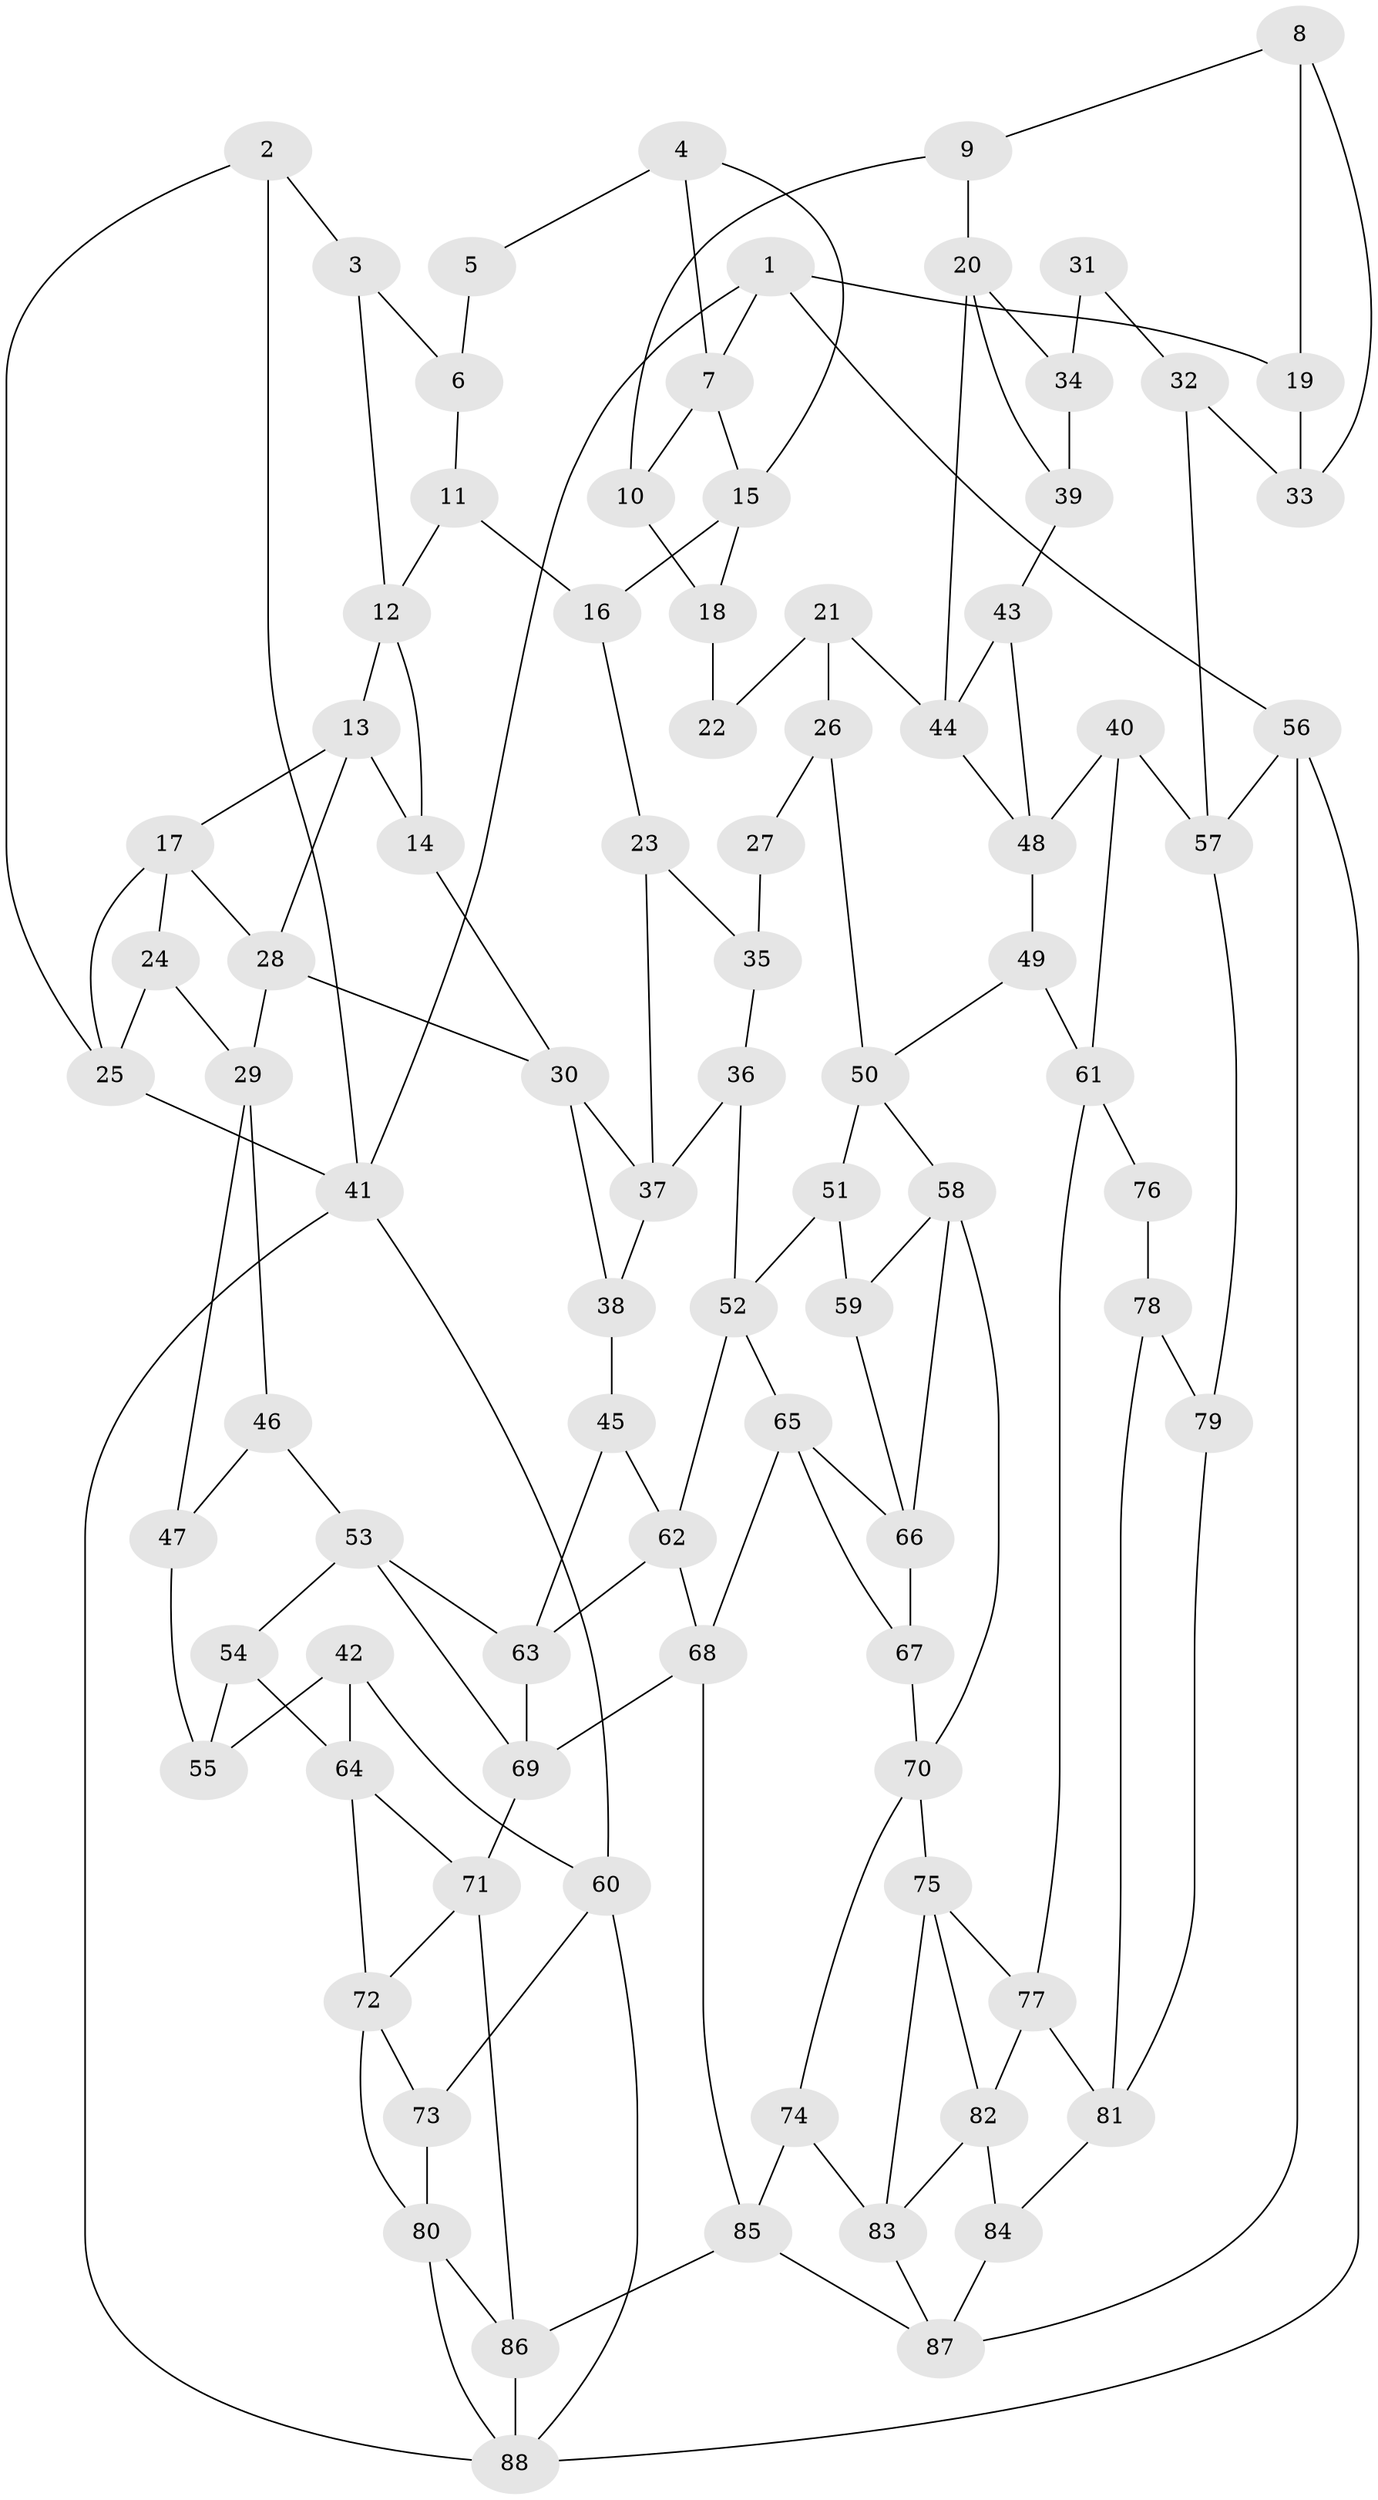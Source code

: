 // original degree distribution, {3: 0.02054794520547945, 4: 0.2328767123287671, 6: 0.2328767123287671, 5: 0.5136986301369864}
// Generated by graph-tools (version 1.1) at 2025/38/03/04/25 23:38:34]
// undirected, 88 vertices, 152 edges
graph export_dot {
  node [color=gray90,style=filled];
  1;
  2;
  3;
  4;
  5;
  6;
  7;
  8;
  9;
  10;
  11;
  12;
  13;
  14;
  15;
  16;
  17;
  18;
  19;
  20;
  21;
  22;
  23;
  24;
  25;
  26;
  27;
  28;
  29;
  30;
  31;
  32;
  33;
  34;
  35;
  36;
  37;
  38;
  39;
  40;
  41;
  42;
  43;
  44;
  45;
  46;
  47;
  48;
  49;
  50;
  51;
  52;
  53;
  54;
  55;
  56;
  57;
  58;
  59;
  60;
  61;
  62;
  63;
  64;
  65;
  66;
  67;
  68;
  69;
  70;
  71;
  72;
  73;
  74;
  75;
  76;
  77;
  78;
  79;
  80;
  81;
  82;
  83;
  84;
  85;
  86;
  87;
  88;
  1 -- 7 [weight=1.0];
  1 -- 19 [weight=2.0];
  1 -- 41 [weight=1.0];
  1 -- 56 [weight=1.0];
  2 -- 3 [weight=1.0];
  2 -- 25 [weight=1.0];
  2 -- 41 [weight=1.0];
  3 -- 6 [weight=1.0];
  3 -- 12 [weight=1.0];
  4 -- 5 [weight=1.0];
  4 -- 7 [weight=1.0];
  4 -- 15 [weight=1.0];
  5 -- 6 [weight=2.0];
  6 -- 11 [weight=1.0];
  7 -- 10 [weight=1.0];
  7 -- 15 [weight=1.0];
  8 -- 9 [weight=1.0];
  8 -- 19 [weight=1.0];
  8 -- 33 [weight=1.0];
  9 -- 10 [weight=1.0];
  9 -- 20 [weight=1.0];
  10 -- 18 [weight=1.0];
  11 -- 12 [weight=1.0];
  11 -- 16 [weight=1.0];
  12 -- 13 [weight=1.0];
  12 -- 14 [weight=1.0];
  13 -- 14 [weight=1.0];
  13 -- 17 [weight=1.0];
  13 -- 28 [weight=1.0];
  14 -- 30 [weight=1.0];
  15 -- 16 [weight=1.0];
  15 -- 18 [weight=1.0];
  16 -- 23 [weight=1.0];
  17 -- 24 [weight=1.0];
  17 -- 25 [weight=1.0];
  17 -- 28 [weight=1.0];
  18 -- 22 [weight=2.0];
  19 -- 33 [weight=1.0];
  20 -- 34 [weight=1.0];
  20 -- 39 [weight=1.0];
  20 -- 44 [weight=1.0];
  21 -- 22 [weight=1.0];
  21 -- 26 [weight=1.0];
  21 -- 44 [weight=1.0];
  23 -- 35 [weight=1.0];
  23 -- 37 [weight=1.0];
  24 -- 25 [weight=1.0];
  24 -- 29 [weight=1.0];
  25 -- 41 [weight=1.0];
  26 -- 27 [weight=1.0];
  26 -- 50 [weight=1.0];
  27 -- 35 [weight=2.0];
  28 -- 29 [weight=1.0];
  28 -- 30 [weight=1.0];
  29 -- 46 [weight=1.0];
  29 -- 47 [weight=1.0];
  30 -- 37 [weight=1.0];
  30 -- 38 [weight=1.0];
  31 -- 32 [weight=1.0];
  31 -- 34 [weight=2.0];
  32 -- 33 [weight=1.0];
  32 -- 57 [weight=1.0];
  34 -- 39 [weight=1.0];
  35 -- 36 [weight=1.0];
  36 -- 37 [weight=1.0];
  36 -- 52 [weight=1.0];
  37 -- 38 [weight=1.0];
  38 -- 45 [weight=1.0];
  39 -- 43 [weight=2.0];
  40 -- 48 [weight=1.0];
  40 -- 57 [weight=1.0];
  40 -- 61 [weight=1.0];
  41 -- 60 [weight=1.0];
  41 -- 88 [weight=1.0];
  42 -- 55 [weight=1.0];
  42 -- 60 [weight=1.0];
  42 -- 64 [weight=1.0];
  43 -- 44 [weight=1.0];
  43 -- 48 [weight=1.0];
  44 -- 48 [weight=1.0];
  45 -- 62 [weight=1.0];
  45 -- 63 [weight=1.0];
  46 -- 47 [weight=1.0];
  46 -- 53 [weight=1.0];
  47 -- 55 [weight=2.0];
  48 -- 49 [weight=1.0];
  49 -- 50 [weight=1.0];
  49 -- 61 [weight=1.0];
  50 -- 51 [weight=1.0];
  50 -- 58 [weight=1.0];
  51 -- 52 [weight=1.0];
  51 -- 59 [weight=2.0];
  52 -- 62 [weight=1.0];
  52 -- 65 [weight=1.0];
  53 -- 54 [weight=1.0];
  53 -- 63 [weight=1.0];
  53 -- 69 [weight=1.0];
  54 -- 55 [weight=1.0];
  54 -- 64 [weight=1.0];
  56 -- 57 [weight=1.0];
  56 -- 87 [weight=1.0];
  56 -- 88 [weight=1.0];
  57 -- 79 [weight=1.0];
  58 -- 59 [weight=1.0];
  58 -- 66 [weight=1.0];
  58 -- 70 [weight=1.0];
  59 -- 66 [weight=1.0];
  60 -- 73 [weight=1.0];
  60 -- 88 [weight=1.0];
  61 -- 76 [weight=1.0];
  61 -- 77 [weight=1.0];
  62 -- 63 [weight=1.0];
  62 -- 68 [weight=1.0];
  63 -- 69 [weight=1.0];
  64 -- 71 [weight=1.0];
  64 -- 72 [weight=1.0];
  65 -- 66 [weight=1.0];
  65 -- 67 [weight=1.0];
  65 -- 68 [weight=1.0];
  66 -- 67 [weight=1.0];
  67 -- 70 [weight=1.0];
  68 -- 69 [weight=1.0];
  68 -- 85 [weight=1.0];
  69 -- 71 [weight=1.0];
  70 -- 74 [weight=1.0];
  70 -- 75 [weight=1.0];
  71 -- 72 [weight=1.0];
  71 -- 86 [weight=1.0];
  72 -- 73 [weight=1.0];
  72 -- 80 [weight=1.0];
  73 -- 80 [weight=1.0];
  74 -- 83 [weight=1.0];
  74 -- 85 [weight=1.0];
  75 -- 77 [weight=1.0];
  75 -- 82 [weight=1.0];
  75 -- 83 [weight=1.0];
  76 -- 78 [weight=2.0];
  77 -- 81 [weight=1.0];
  77 -- 82 [weight=1.0];
  78 -- 79 [weight=1.0];
  78 -- 81 [weight=1.0];
  79 -- 81 [weight=1.0];
  80 -- 86 [weight=1.0];
  80 -- 88 [weight=1.0];
  81 -- 84 [weight=1.0];
  82 -- 83 [weight=1.0];
  82 -- 84 [weight=1.0];
  83 -- 87 [weight=1.0];
  84 -- 87 [weight=1.0];
  85 -- 86 [weight=1.0];
  85 -- 87 [weight=1.0];
  86 -- 88 [weight=1.0];
}

